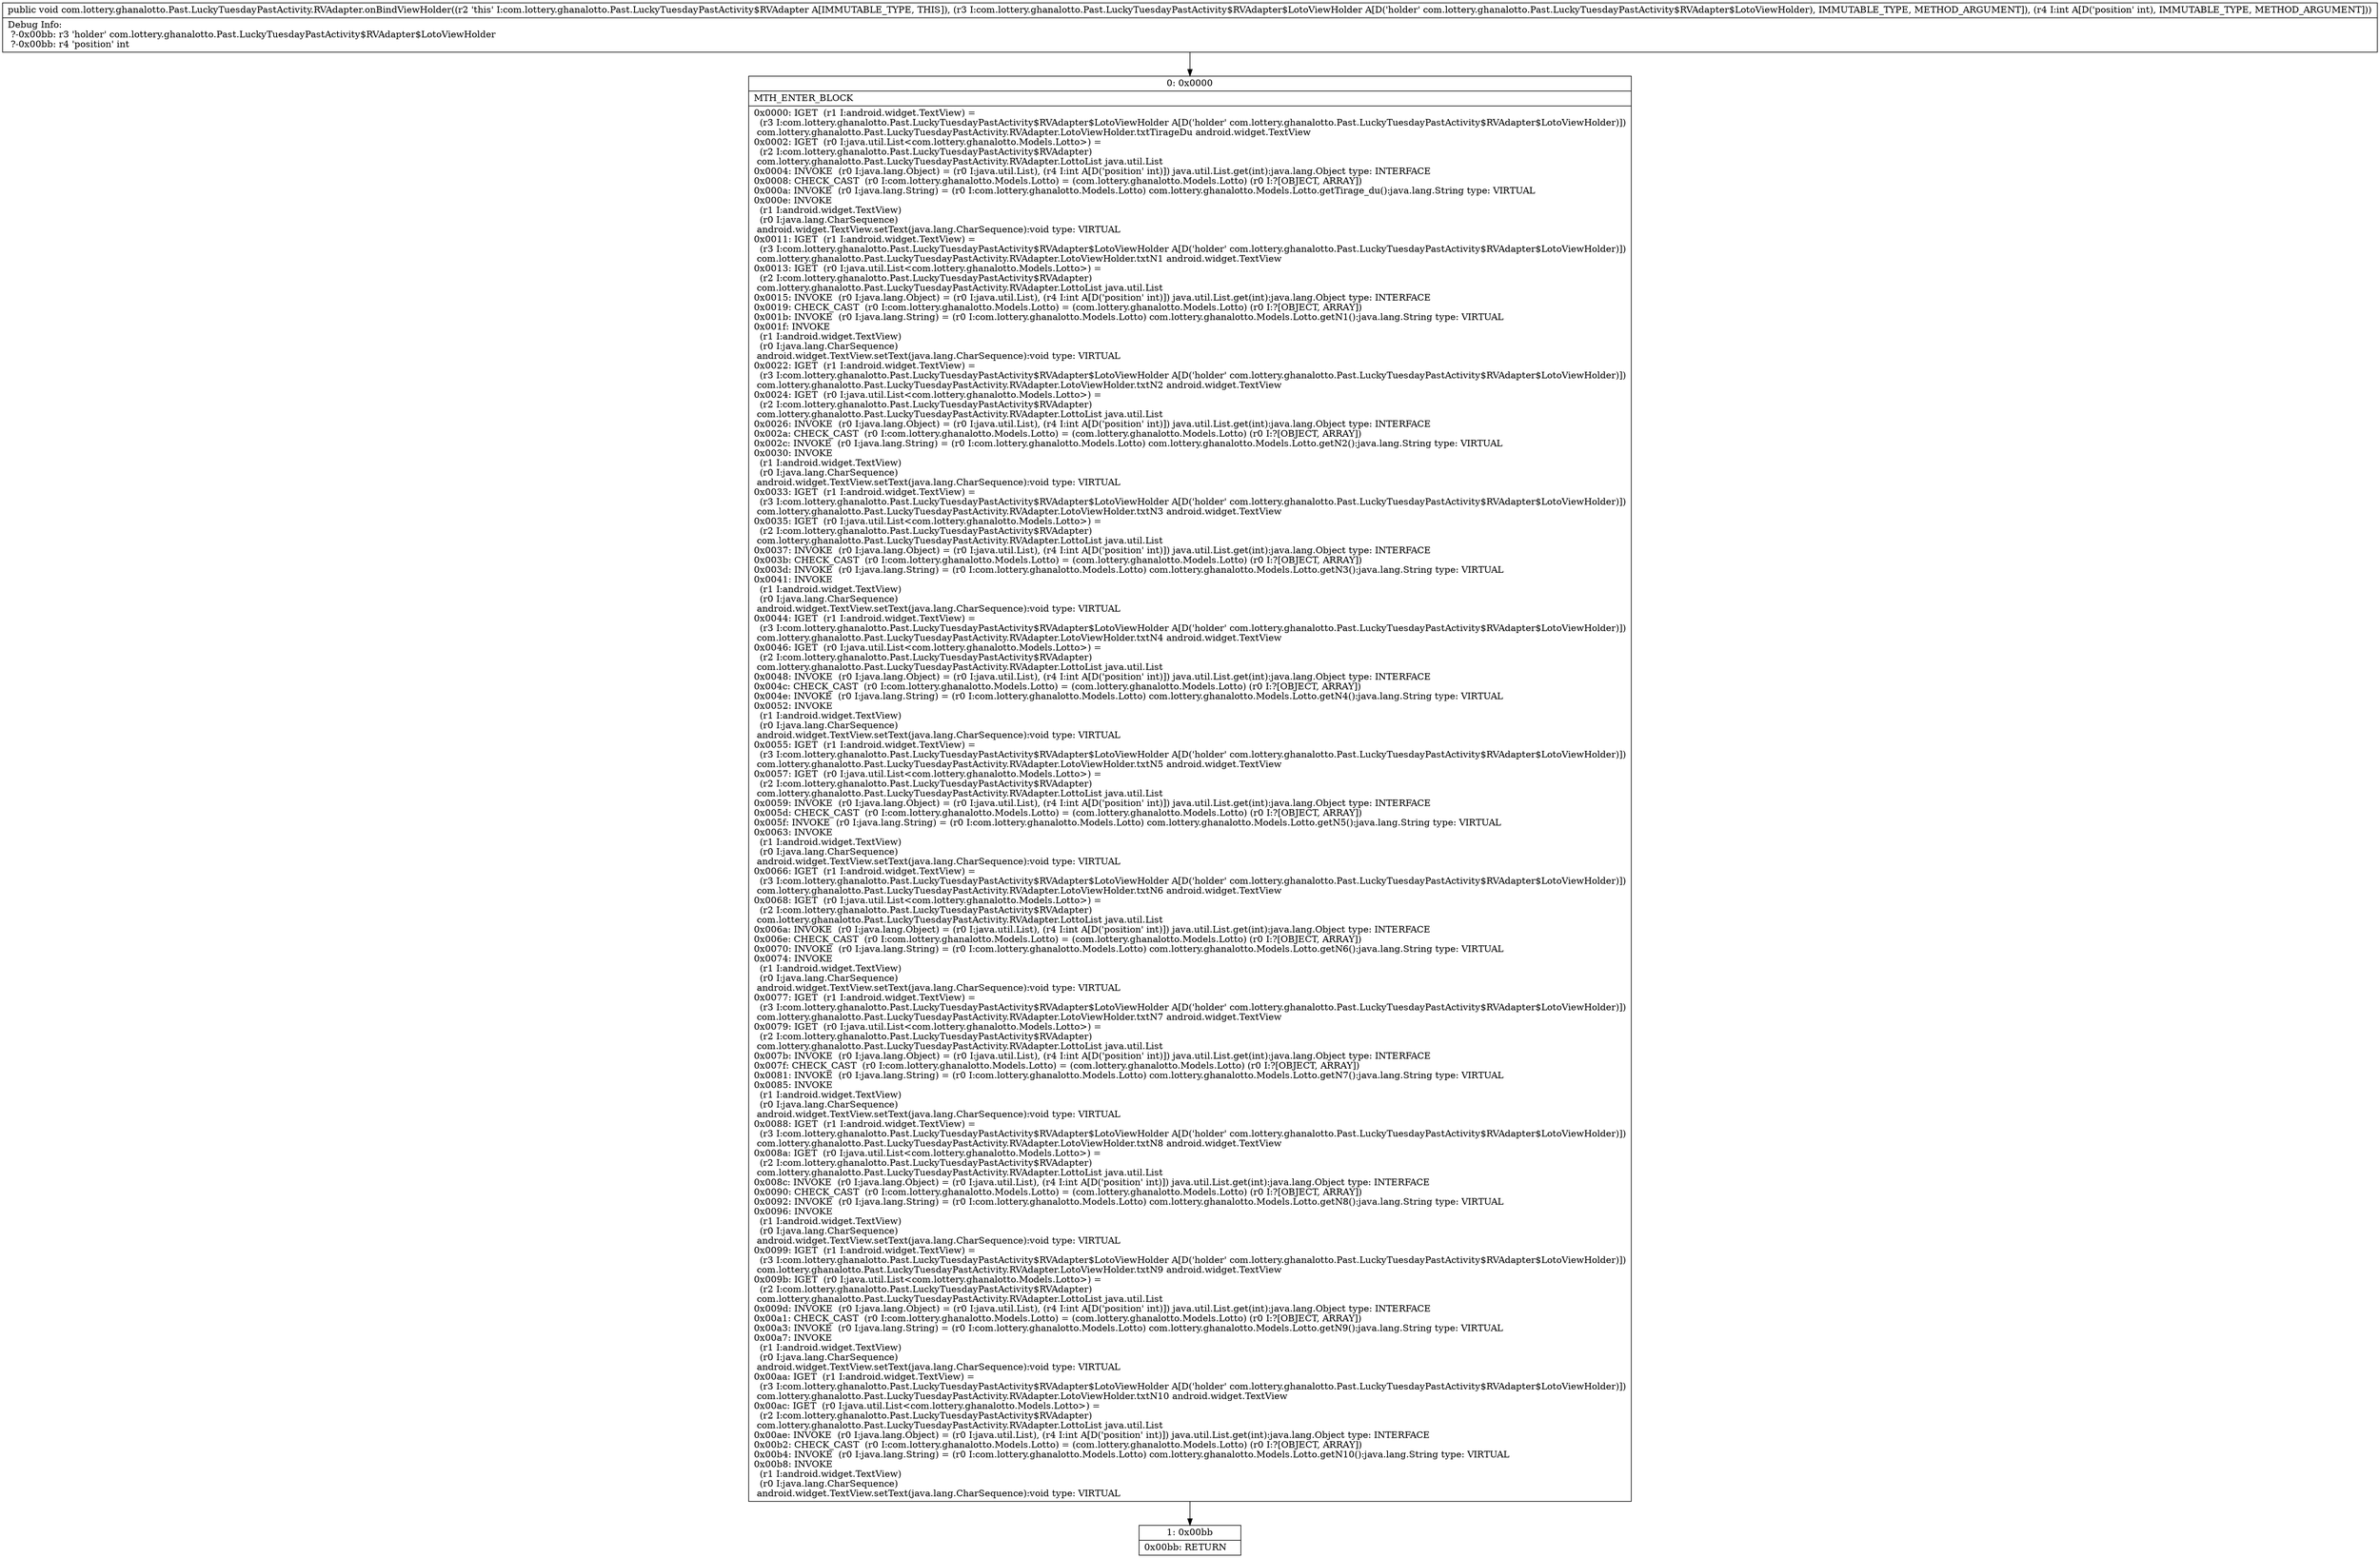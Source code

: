 digraph "CFG forcom.lottery.ghanalotto.Past.LuckyTuesdayPastActivity.RVAdapter.onBindViewHolder(Lcom\/lottery\/ghanalotto\/Past\/LuckyTuesdayPastActivity$RVAdapter$LotoViewHolder;I)V" {
Node_0 [shape=record,label="{0\:\ 0x0000|MTH_ENTER_BLOCK\l|0x0000: IGET  (r1 I:android.widget.TextView) = \l  (r3 I:com.lottery.ghanalotto.Past.LuckyTuesdayPastActivity$RVAdapter$LotoViewHolder A[D('holder' com.lottery.ghanalotto.Past.LuckyTuesdayPastActivity$RVAdapter$LotoViewHolder)])\l com.lottery.ghanalotto.Past.LuckyTuesdayPastActivity.RVAdapter.LotoViewHolder.txtTirageDu android.widget.TextView \l0x0002: IGET  (r0 I:java.util.List\<com.lottery.ghanalotto.Models.Lotto\>) = \l  (r2 I:com.lottery.ghanalotto.Past.LuckyTuesdayPastActivity$RVAdapter)\l com.lottery.ghanalotto.Past.LuckyTuesdayPastActivity.RVAdapter.LottoList java.util.List \l0x0004: INVOKE  (r0 I:java.lang.Object) = (r0 I:java.util.List), (r4 I:int A[D('position' int)]) java.util.List.get(int):java.lang.Object type: INTERFACE \l0x0008: CHECK_CAST  (r0 I:com.lottery.ghanalotto.Models.Lotto) = (com.lottery.ghanalotto.Models.Lotto) (r0 I:?[OBJECT, ARRAY]) \l0x000a: INVOKE  (r0 I:java.lang.String) = (r0 I:com.lottery.ghanalotto.Models.Lotto) com.lottery.ghanalotto.Models.Lotto.getTirage_du():java.lang.String type: VIRTUAL \l0x000e: INVOKE  \l  (r1 I:android.widget.TextView)\l  (r0 I:java.lang.CharSequence)\l android.widget.TextView.setText(java.lang.CharSequence):void type: VIRTUAL \l0x0011: IGET  (r1 I:android.widget.TextView) = \l  (r3 I:com.lottery.ghanalotto.Past.LuckyTuesdayPastActivity$RVAdapter$LotoViewHolder A[D('holder' com.lottery.ghanalotto.Past.LuckyTuesdayPastActivity$RVAdapter$LotoViewHolder)])\l com.lottery.ghanalotto.Past.LuckyTuesdayPastActivity.RVAdapter.LotoViewHolder.txtN1 android.widget.TextView \l0x0013: IGET  (r0 I:java.util.List\<com.lottery.ghanalotto.Models.Lotto\>) = \l  (r2 I:com.lottery.ghanalotto.Past.LuckyTuesdayPastActivity$RVAdapter)\l com.lottery.ghanalotto.Past.LuckyTuesdayPastActivity.RVAdapter.LottoList java.util.List \l0x0015: INVOKE  (r0 I:java.lang.Object) = (r0 I:java.util.List), (r4 I:int A[D('position' int)]) java.util.List.get(int):java.lang.Object type: INTERFACE \l0x0019: CHECK_CAST  (r0 I:com.lottery.ghanalotto.Models.Lotto) = (com.lottery.ghanalotto.Models.Lotto) (r0 I:?[OBJECT, ARRAY]) \l0x001b: INVOKE  (r0 I:java.lang.String) = (r0 I:com.lottery.ghanalotto.Models.Lotto) com.lottery.ghanalotto.Models.Lotto.getN1():java.lang.String type: VIRTUAL \l0x001f: INVOKE  \l  (r1 I:android.widget.TextView)\l  (r0 I:java.lang.CharSequence)\l android.widget.TextView.setText(java.lang.CharSequence):void type: VIRTUAL \l0x0022: IGET  (r1 I:android.widget.TextView) = \l  (r3 I:com.lottery.ghanalotto.Past.LuckyTuesdayPastActivity$RVAdapter$LotoViewHolder A[D('holder' com.lottery.ghanalotto.Past.LuckyTuesdayPastActivity$RVAdapter$LotoViewHolder)])\l com.lottery.ghanalotto.Past.LuckyTuesdayPastActivity.RVAdapter.LotoViewHolder.txtN2 android.widget.TextView \l0x0024: IGET  (r0 I:java.util.List\<com.lottery.ghanalotto.Models.Lotto\>) = \l  (r2 I:com.lottery.ghanalotto.Past.LuckyTuesdayPastActivity$RVAdapter)\l com.lottery.ghanalotto.Past.LuckyTuesdayPastActivity.RVAdapter.LottoList java.util.List \l0x0026: INVOKE  (r0 I:java.lang.Object) = (r0 I:java.util.List), (r4 I:int A[D('position' int)]) java.util.List.get(int):java.lang.Object type: INTERFACE \l0x002a: CHECK_CAST  (r0 I:com.lottery.ghanalotto.Models.Lotto) = (com.lottery.ghanalotto.Models.Lotto) (r0 I:?[OBJECT, ARRAY]) \l0x002c: INVOKE  (r0 I:java.lang.String) = (r0 I:com.lottery.ghanalotto.Models.Lotto) com.lottery.ghanalotto.Models.Lotto.getN2():java.lang.String type: VIRTUAL \l0x0030: INVOKE  \l  (r1 I:android.widget.TextView)\l  (r0 I:java.lang.CharSequence)\l android.widget.TextView.setText(java.lang.CharSequence):void type: VIRTUAL \l0x0033: IGET  (r1 I:android.widget.TextView) = \l  (r3 I:com.lottery.ghanalotto.Past.LuckyTuesdayPastActivity$RVAdapter$LotoViewHolder A[D('holder' com.lottery.ghanalotto.Past.LuckyTuesdayPastActivity$RVAdapter$LotoViewHolder)])\l com.lottery.ghanalotto.Past.LuckyTuesdayPastActivity.RVAdapter.LotoViewHolder.txtN3 android.widget.TextView \l0x0035: IGET  (r0 I:java.util.List\<com.lottery.ghanalotto.Models.Lotto\>) = \l  (r2 I:com.lottery.ghanalotto.Past.LuckyTuesdayPastActivity$RVAdapter)\l com.lottery.ghanalotto.Past.LuckyTuesdayPastActivity.RVAdapter.LottoList java.util.List \l0x0037: INVOKE  (r0 I:java.lang.Object) = (r0 I:java.util.List), (r4 I:int A[D('position' int)]) java.util.List.get(int):java.lang.Object type: INTERFACE \l0x003b: CHECK_CAST  (r0 I:com.lottery.ghanalotto.Models.Lotto) = (com.lottery.ghanalotto.Models.Lotto) (r0 I:?[OBJECT, ARRAY]) \l0x003d: INVOKE  (r0 I:java.lang.String) = (r0 I:com.lottery.ghanalotto.Models.Lotto) com.lottery.ghanalotto.Models.Lotto.getN3():java.lang.String type: VIRTUAL \l0x0041: INVOKE  \l  (r1 I:android.widget.TextView)\l  (r0 I:java.lang.CharSequence)\l android.widget.TextView.setText(java.lang.CharSequence):void type: VIRTUAL \l0x0044: IGET  (r1 I:android.widget.TextView) = \l  (r3 I:com.lottery.ghanalotto.Past.LuckyTuesdayPastActivity$RVAdapter$LotoViewHolder A[D('holder' com.lottery.ghanalotto.Past.LuckyTuesdayPastActivity$RVAdapter$LotoViewHolder)])\l com.lottery.ghanalotto.Past.LuckyTuesdayPastActivity.RVAdapter.LotoViewHolder.txtN4 android.widget.TextView \l0x0046: IGET  (r0 I:java.util.List\<com.lottery.ghanalotto.Models.Lotto\>) = \l  (r2 I:com.lottery.ghanalotto.Past.LuckyTuesdayPastActivity$RVAdapter)\l com.lottery.ghanalotto.Past.LuckyTuesdayPastActivity.RVAdapter.LottoList java.util.List \l0x0048: INVOKE  (r0 I:java.lang.Object) = (r0 I:java.util.List), (r4 I:int A[D('position' int)]) java.util.List.get(int):java.lang.Object type: INTERFACE \l0x004c: CHECK_CAST  (r0 I:com.lottery.ghanalotto.Models.Lotto) = (com.lottery.ghanalotto.Models.Lotto) (r0 I:?[OBJECT, ARRAY]) \l0x004e: INVOKE  (r0 I:java.lang.String) = (r0 I:com.lottery.ghanalotto.Models.Lotto) com.lottery.ghanalotto.Models.Lotto.getN4():java.lang.String type: VIRTUAL \l0x0052: INVOKE  \l  (r1 I:android.widget.TextView)\l  (r0 I:java.lang.CharSequence)\l android.widget.TextView.setText(java.lang.CharSequence):void type: VIRTUAL \l0x0055: IGET  (r1 I:android.widget.TextView) = \l  (r3 I:com.lottery.ghanalotto.Past.LuckyTuesdayPastActivity$RVAdapter$LotoViewHolder A[D('holder' com.lottery.ghanalotto.Past.LuckyTuesdayPastActivity$RVAdapter$LotoViewHolder)])\l com.lottery.ghanalotto.Past.LuckyTuesdayPastActivity.RVAdapter.LotoViewHolder.txtN5 android.widget.TextView \l0x0057: IGET  (r0 I:java.util.List\<com.lottery.ghanalotto.Models.Lotto\>) = \l  (r2 I:com.lottery.ghanalotto.Past.LuckyTuesdayPastActivity$RVAdapter)\l com.lottery.ghanalotto.Past.LuckyTuesdayPastActivity.RVAdapter.LottoList java.util.List \l0x0059: INVOKE  (r0 I:java.lang.Object) = (r0 I:java.util.List), (r4 I:int A[D('position' int)]) java.util.List.get(int):java.lang.Object type: INTERFACE \l0x005d: CHECK_CAST  (r0 I:com.lottery.ghanalotto.Models.Lotto) = (com.lottery.ghanalotto.Models.Lotto) (r0 I:?[OBJECT, ARRAY]) \l0x005f: INVOKE  (r0 I:java.lang.String) = (r0 I:com.lottery.ghanalotto.Models.Lotto) com.lottery.ghanalotto.Models.Lotto.getN5():java.lang.String type: VIRTUAL \l0x0063: INVOKE  \l  (r1 I:android.widget.TextView)\l  (r0 I:java.lang.CharSequence)\l android.widget.TextView.setText(java.lang.CharSequence):void type: VIRTUAL \l0x0066: IGET  (r1 I:android.widget.TextView) = \l  (r3 I:com.lottery.ghanalotto.Past.LuckyTuesdayPastActivity$RVAdapter$LotoViewHolder A[D('holder' com.lottery.ghanalotto.Past.LuckyTuesdayPastActivity$RVAdapter$LotoViewHolder)])\l com.lottery.ghanalotto.Past.LuckyTuesdayPastActivity.RVAdapter.LotoViewHolder.txtN6 android.widget.TextView \l0x0068: IGET  (r0 I:java.util.List\<com.lottery.ghanalotto.Models.Lotto\>) = \l  (r2 I:com.lottery.ghanalotto.Past.LuckyTuesdayPastActivity$RVAdapter)\l com.lottery.ghanalotto.Past.LuckyTuesdayPastActivity.RVAdapter.LottoList java.util.List \l0x006a: INVOKE  (r0 I:java.lang.Object) = (r0 I:java.util.List), (r4 I:int A[D('position' int)]) java.util.List.get(int):java.lang.Object type: INTERFACE \l0x006e: CHECK_CAST  (r0 I:com.lottery.ghanalotto.Models.Lotto) = (com.lottery.ghanalotto.Models.Lotto) (r0 I:?[OBJECT, ARRAY]) \l0x0070: INVOKE  (r0 I:java.lang.String) = (r0 I:com.lottery.ghanalotto.Models.Lotto) com.lottery.ghanalotto.Models.Lotto.getN6():java.lang.String type: VIRTUAL \l0x0074: INVOKE  \l  (r1 I:android.widget.TextView)\l  (r0 I:java.lang.CharSequence)\l android.widget.TextView.setText(java.lang.CharSequence):void type: VIRTUAL \l0x0077: IGET  (r1 I:android.widget.TextView) = \l  (r3 I:com.lottery.ghanalotto.Past.LuckyTuesdayPastActivity$RVAdapter$LotoViewHolder A[D('holder' com.lottery.ghanalotto.Past.LuckyTuesdayPastActivity$RVAdapter$LotoViewHolder)])\l com.lottery.ghanalotto.Past.LuckyTuesdayPastActivity.RVAdapter.LotoViewHolder.txtN7 android.widget.TextView \l0x0079: IGET  (r0 I:java.util.List\<com.lottery.ghanalotto.Models.Lotto\>) = \l  (r2 I:com.lottery.ghanalotto.Past.LuckyTuesdayPastActivity$RVAdapter)\l com.lottery.ghanalotto.Past.LuckyTuesdayPastActivity.RVAdapter.LottoList java.util.List \l0x007b: INVOKE  (r0 I:java.lang.Object) = (r0 I:java.util.List), (r4 I:int A[D('position' int)]) java.util.List.get(int):java.lang.Object type: INTERFACE \l0x007f: CHECK_CAST  (r0 I:com.lottery.ghanalotto.Models.Lotto) = (com.lottery.ghanalotto.Models.Lotto) (r0 I:?[OBJECT, ARRAY]) \l0x0081: INVOKE  (r0 I:java.lang.String) = (r0 I:com.lottery.ghanalotto.Models.Lotto) com.lottery.ghanalotto.Models.Lotto.getN7():java.lang.String type: VIRTUAL \l0x0085: INVOKE  \l  (r1 I:android.widget.TextView)\l  (r0 I:java.lang.CharSequence)\l android.widget.TextView.setText(java.lang.CharSequence):void type: VIRTUAL \l0x0088: IGET  (r1 I:android.widget.TextView) = \l  (r3 I:com.lottery.ghanalotto.Past.LuckyTuesdayPastActivity$RVAdapter$LotoViewHolder A[D('holder' com.lottery.ghanalotto.Past.LuckyTuesdayPastActivity$RVAdapter$LotoViewHolder)])\l com.lottery.ghanalotto.Past.LuckyTuesdayPastActivity.RVAdapter.LotoViewHolder.txtN8 android.widget.TextView \l0x008a: IGET  (r0 I:java.util.List\<com.lottery.ghanalotto.Models.Lotto\>) = \l  (r2 I:com.lottery.ghanalotto.Past.LuckyTuesdayPastActivity$RVAdapter)\l com.lottery.ghanalotto.Past.LuckyTuesdayPastActivity.RVAdapter.LottoList java.util.List \l0x008c: INVOKE  (r0 I:java.lang.Object) = (r0 I:java.util.List), (r4 I:int A[D('position' int)]) java.util.List.get(int):java.lang.Object type: INTERFACE \l0x0090: CHECK_CAST  (r0 I:com.lottery.ghanalotto.Models.Lotto) = (com.lottery.ghanalotto.Models.Lotto) (r0 I:?[OBJECT, ARRAY]) \l0x0092: INVOKE  (r0 I:java.lang.String) = (r0 I:com.lottery.ghanalotto.Models.Lotto) com.lottery.ghanalotto.Models.Lotto.getN8():java.lang.String type: VIRTUAL \l0x0096: INVOKE  \l  (r1 I:android.widget.TextView)\l  (r0 I:java.lang.CharSequence)\l android.widget.TextView.setText(java.lang.CharSequence):void type: VIRTUAL \l0x0099: IGET  (r1 I:android.widget.TextView) = \l  (r3 I:com.lottery.ghanalotto.Past.LuckyTuesdayPastActivity$RVAdapter$LotoViewHolder A[D('holder' com.lottery.ghanalotto.Past.LuckyTuesdayPastActivity$RVAdapter$LotoViewHolder)])\l com.lottery.ghanalotto.Past.LuckyTuesdayPastActivity.RVAdapter.LotoViewHolder.txtN9 android.widget.TextView \l0x009b: IGET  (r0 I:java.util.List\<com.lottery.ghanalotto.Models.Lotto\>) = \l  (r2 I:com.lottery.ghanalotto.Past.LuckyTuesdayPastActivity$RVAdapter)\l com.lottery.ghanalotto.Past.LuckyTuesdayPastActivity.RVAdapter.LottoList java.util.List \l0x009d: INVOKE  (r0 I:java.lang.Object) = (r0 I:java.util.List), (r4 I:int A[D('position' int)]) java.util.List.get(int):java.lang.Object type: INTERFACE \l0x00a1: CHECK_CAST  (r0 I:com.lottery.ghanalotto.Models.Lotto) = (com.lottery.ghanalotto.Models.Lotto) (r0 I:?[OBJECT, ARRAY]) \l0x00a3: INVOKE  (r0 I:java.lang.String) = (r0 I:com.lottery.ghanalotto.Models.Lotto) com.lottery.ghanalotto.Models.Lotto.getN9():java.lang.String type: VIRTUAL \l0x00a7: INVOKE  \l  (r1 I:android.widget.TextView)\l  (r0 I:java.lang.CharSequence)\l android.widget.TextView.setText(java.lang.CharSequence):void type: VIRTUAL \l0x00aa: IGET  (r1 I:android.widget.TextView) = \l  (r3 I:com.lottery.ghanalotto.Past.LuckyTuesdayPastActivity$RVAdapter$LotoViewHolder A[D('holder' com.lottery.ghanalotto.Past.LuckyTuesdayPastActivity$RVAdapter$LotoViewHolder)])\l com.lottery.ghanalotto.Past.LuckyTuesdayPastActivity.RVAdapter.LotoViewHolder.txtN10 android.widget.TextView \l0x00ac: IGET  (r0 I:java.util.List\<com.lottery.ghanalotto.Models.Lotto\>) = \l  (r2 I:com.lottery.ghanalotto.Past.LuckyTuesdayPastActivity$RVAdapter)\l com.lottery.ghanalotto.Past.LuckyTuesdayPastActivity.RVAdapter.LottoList java.util.List \l0x00ae: INVOKE  (r0 I:java.lang.Object) = (r0 I:java.util.List), (r4 I:int A[D('position' int)]) java.util.List.get(int):java.lang.Object type: INTERFACE \l0x00b2: CHECK_CAST  (r0 I:com.lottery.ghanalotto.Models.Lotto) = (com.lottery.ghanalotto.Models.Lotto) (r0 I:?[OBJECT, ARRAY]) \l0x00b4: INVOKE  (r0 I:java.lang.String) = (r0 I:com.lottery.ghanalotto.Models.Lotto) com.lottery.ghanalotto.Models.Lotto.getN10():java.lang.String type: VIRTUAL \l0x00b8: INVOKE  \l  (r1 I:android.widget.TextView)\l  (r0 I:java.lang.CharSequence)\l android.widget.TextView.setText(java.lang.CharSequence):void type: VIRTUAL \l}"];
Node_1 [shape=record,label="{1\:\ 0x00bb|0x00bb: RETURN   \l}"];
MethodNode[shape=record,label="{public void com.lottery.ghanalotto.Past.LuckyTuesdayPastActivity.RVAdapter.onBindViewHolder((r2 'this' I:com.lottery.ghanalotto.Past.LuckyTuesdayPastActivity$RVAdapter A[IMMUTABLE_TYPE, THIS]), (r3 I:com.lottery.ghanalotto.Past.LuckyTuesdayPastActivity$RVAdapter$LotoViewHolder A[D('holder' com.lottery.ghanalotto.Past.LuckyTuesdayPastActivity$RVAdapter$LotoViewHolder), IMMUTABLE_TYPE, METHOD_ARGUMENT]), (r4 I:int A[D('position' int), IMMUTABLE_TYPE, METHOD_ARGUMENT]))  | Debug Info:\l  ?\-0x00bb: r3 'holder' com.lottery.ghanalotto.Past.LuckyTuesdayPastActivity$RVAdapter$LotoViewHolder\l  ?\-0x00bb: r4 'position' int\l}"];
MethodNode -> Node_0;
Node_0 -> Node_1;
}

